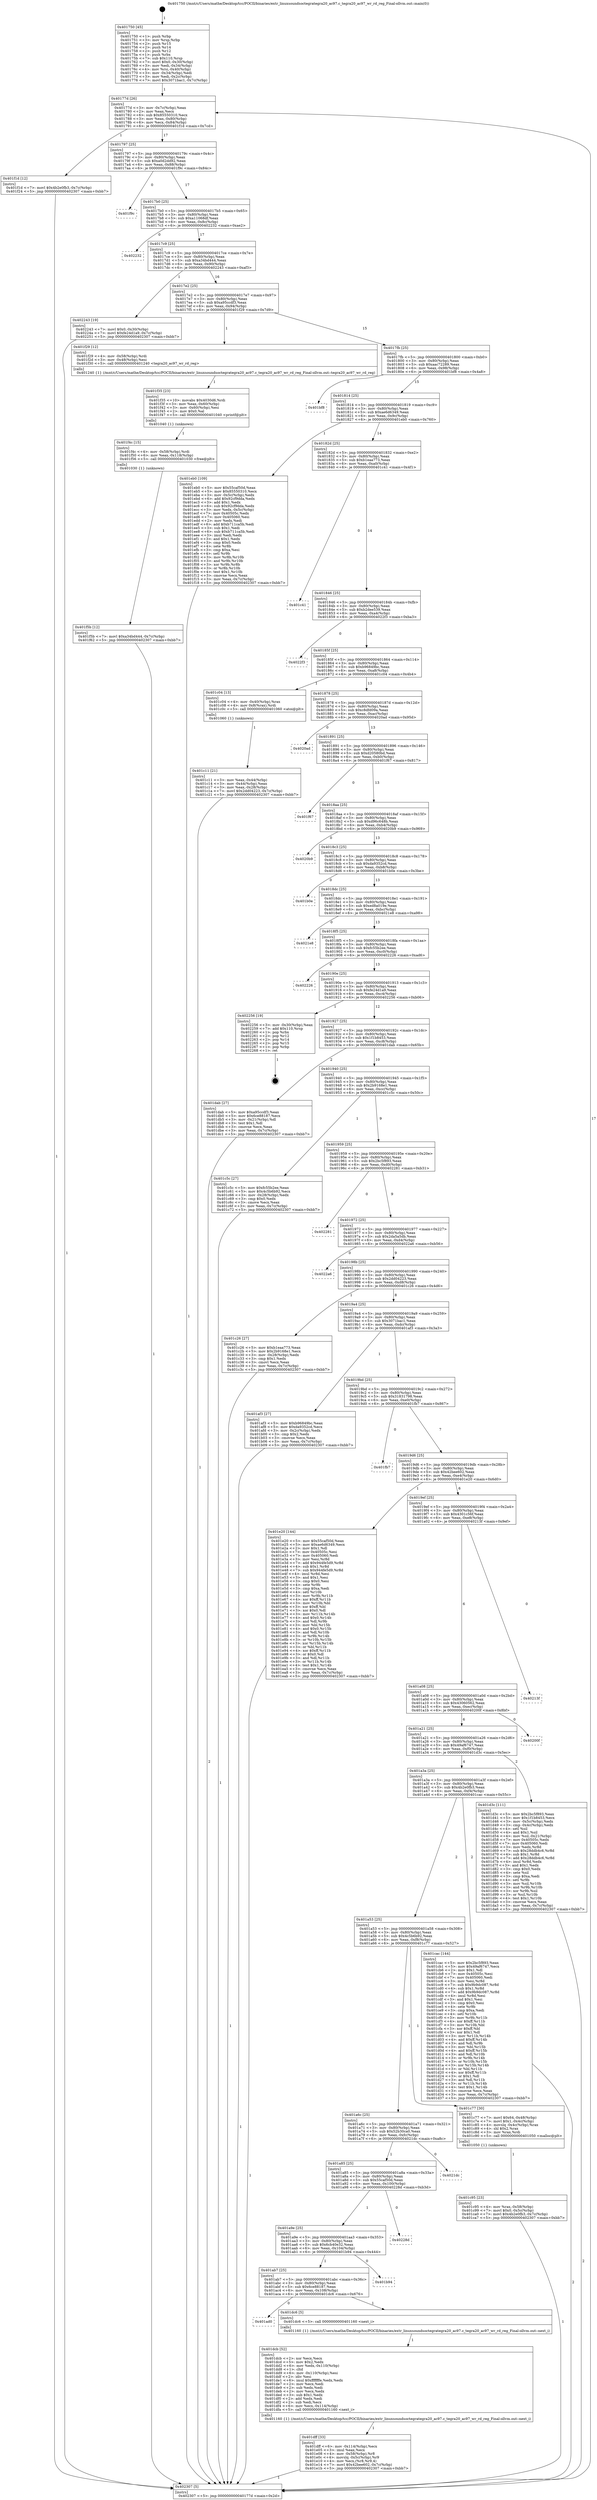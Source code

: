 digraph "0x401750" {
  label = "0x401750 (/mnt/c/Users/mathe/Desktop/tcc/POCII/binaries/extr_linuxsoundsoctegrategra20_ac97.c_tegra20_ac97_wr_rd_reg_Final-ollvm.out::main(0))"
  labelloc = "t"
  node[shape=record]

  Entry [label="",width=0.3,height=0.3,shape=circle,fillcolor=black,style=filled]
  "0x40177d" [label="{
     0x40177d [26]\l
     | [instrs]\l
     &nbsp;&nbsp;0x40177d \<+3\>: mov -0x7c(%rbp),%eax\l
     &nbsp;&nbsp;0x401780 \<+2\>: mov %eax,%ecx\l
     &nbsp;&nbsp;0x401782 \<+6\>: sub $0x85550310,%ecx\l
     &nbsp;&nbsp;0x401788 \<+3\>: mov %eax,-0x80(%rbp)\l
     &nbsp;&nbsp;0x40178b \<+6\>: mov %ecx,-0x84(%rbp)\l
     &nbsp;&nbsp;0x401791 \<+6\>: je 0000000000401f1d \<main+0x7cd\>\l
  }"]
  "0x401f1d" [label="{
     0x401f1d [12]\l
     | [instrs]\l
     &nbsp;&nbsp;0x401f1d \<+7\>: movl $0x4b2e0fb3,-0x7c(%rbp)\l
     &nbsp;&nbsp;0x401f24 \<+5\>: jmp 0000000000402307 \<main+0xbb7\>\l
  }"]
  "0x401797" [label="{
     0x401797 [25]\l
     | [instrs]\l
     &nbsp;&nbsp;0x401797 \<+5\>: jmp 000000000040179c \<main+0x4c\>\l
     &nbsp;&nbsp;0x40179c \<+3\>: mov -0x80(%rbp),%eax\l
     &nbsp;&nbsp;0x40179f \<+5\>: sub $0xa0d2dd92,%eax\l
     &nbsp;&nbsp;0x4017a4 \<+6\>: mov %eax,-0x88(%rbp)\l
     &nbsp;&nbsp;0x4017aa \<+6\>: je 0000000000401f9c \<main+0x84c\>\l
  }"]
  Exit [label="",width=0.3,height=0.3,shape=circle,fillcolor=black,style=filled,peripheries=2]
  "0x401f9c" [label="{
     0x401f9c\l
  }", style=dashed]
  "0x4017b0" [label="{
     0x4017b0 [25]\l
     | [instrs]\l
     &nbsp;&nbsp;0x4017b0 \<+5\>: jmp 00000000004017b5 \<main+0x65\>\l
     &nbsp;&nbsp;0x4017b5 \<+3\>: mov -0x80(%rbp),%eax\l
     &nbsp;&nbsp;0x4017b8 \<+5\>: sub $0xa11068df,%eax\l
     &nbsp;&nbsp;0x4017bd \<+6\>: mov %eax,-0x8c(%rbp)\l
     &nbsp;&nbsp;0x4017c3 \<+6\>: je 0000000000402232 \<main+0xae2\>\l
  }"]
  "0x401f5b" [label="{
     0x401f5b [12]\l
     | [instrs]\l
     &nbsp;&nbsp;0x401f5b \<+7\>: movl $0xa34bd444,-0x7c(%rbp)\l
     &nbsp;&nbsp;0x401f62 \<+5\>: jmp 0000000000402307 \<main+0xbb7\>\l
  }"]
  "0x402232" [label="{
     0x402232\l
  }", style=dashed]
  "0x4017c9" [label="{
     0x4017c9 [25]\l
     | [instrs]\l
     &nbsp;&nbsp;0x4017c9 \<+5\>: jmp 00000000004017ce \<main+0x7e\>\l
     &nbsp;&nbsp;0x4017ce \<+3\>: mov -0x80(%rbp),%eax\l
     &nbsp;&nbsp;0x4017d1 \<+5\>: sub $0xa34bd444,%eax\l
     &nbsp;&nbsp;0x4017d6 \<+6\>: mov %eax,-0x90(%rbp)\l
     &nbsp;&nbsp;0x4017dc \<+6\>: je 0000000000402243 \<main+0xaf3\>\l
  }"]
  "0x401f4c" [label="{
     0x401f4c [15]\l
     | [instrs]\l
     &nbsp;&nbsp;0x401f4c \<+4\>: mov -0x58(%rbp),%rdi\l
     &nbsp;&nbsp;0x401f50 \<+6\>: mov %eax,-0x118(%rbp)\l
     &nbsp;&nbsp;0x401f56 \<+5\>: call 0000000000401030 \<free@plt\>\l
     | [calls]\l
     &nbsp;&nbsp;0x401030 \{1\} (unknown)\l
  }"]
  "0x402243" [label="{
     0x402243 [19]\l
     | [instrs]\l
     &nbsp;&nbsp;0x402243 \<+7\>: movl $0x0,-0x30(%rbp)\l
     &nbsp;&nbsp;0x40224a \<+7\>: movl $0xfe24d1a9,-0x7c(%rbp)\l
     &nbsp;&nbsp;0x402251 \<+5\>: jmp 0000000000402307 \<main+0xbb7\>\l
  }"]
  "0x4017e2" [label="{
     0x4017e2 [25]\l
     | [instrs]\l
     &nbsp;&nbsp;0x4017e2 \<+5\>: jmp 00000000004017e7 \<main+0x97\>\l
     &nbsp;&nbsp;0x4017e7 \<+3\>: mov -0x80(%rbp),%eax\l
     &nbsp;&nbsp;0x4017ea \<+5\>: sub $0xa95ccdf3,%eax\l
     &nbsp;&nbsp;0x4017ef \<+6\>: mov %eax,-0x94(%rbp)\l
     &nbsp;&nbsp;0x4017f5 \<+6\>: je 0000000000401f29 \<main+0x7d9\>\l
  }"]
  "0x401f35" [label="{
     0x401f35 [23]\l
     | [instrs]\l
     &nbsp;&nbsp;0x401f35 \<+10\>: movabs $0x4030d6,%rdi\l
     &nbsp;&nbsp;0x401f3f \<+3\>: mov %eax,-0x60(%rbp)\l
     &nbsp;&nbsp;0x401f42 \<+3\>: mov -0x60(%rbp),%esi\l
     &nbsp;&nbsp;0x401f45 \<+2\>: mov $0x0,%al\l
     &nbsp;&nbsp;0x401f47 \<+5\>: call 0000000000401040 \<printf@plt\>\l
     | [calls]\l
     &nbsp;&nbsp;0x401040 \{1\} (unknown)\l
  }"]
  "0x401f29" [label="{
     0x401f29 [12]\l
     | [instrs]\l
     &nbsp;&nbsp;0x401f29 \<+4\>: mov -0x58(%rbp),%rdi\l
     &nbsp;&nbsp;0x401f2d \<+3\>: mov -0x48(%rbp),%esi\l
     &nbsp;&nbsp;0x401f30 \<+5\>: call 0000000000401240 \<tegra20_ac97_wr_rd_reg\>\l
     | [calls]\l
     &nbsp;&nbsp;0x401240 \{1\} (/mnt/c/Users/mathe/Desktop/tcc/POCII/binaries/extr_linuxsoundsoctegrategra20_ac97.c_tegra20_ac97_wr_rd_reg_Final-ollvm.out::tegra20_ac97_wr_rd_reg)\l
  }"]
  "0x4017fb" [label="{
     0x4017fb [25]\l
     | [instrs]\l
     &nbsp;&nbsp;0x4017fb \<+5\>: jmp 0000000000401800 \<main+0xb0\>\l
     &nbsp;&nbsp;0x401800 \<+3\>: mov -0x80(%rbp),%eax\l
     &nbsp;&nbsp;0x401803 \<+5\>: sub $0xaac72289,%eax\l
     &nbsp;&nbsp;0x401808 \<+6\>: mov %eax,-0x98(%rbp)\l
     &nbsp;&nbsp;0x40180e \<+6\>: je 0000000000401bf8 \<main+0x4a8\>\l
  }"]
  "0x401dff" [label="{
     0x401dff [33]\l
     | [instrs]\l
     &nbsp;&nbsp;0x401dff \<+6\>: mov -0x114(%rbp),%ecx\l
     &nbsp;&nbsp;0x401e05 \<+3\>: imul %eax,%ecx\l
     &nbsp;&nbsp;0x401e08 \<+4\>: mov -0x58(%rbp),%r8\l
     &nbsp;&nbsp;0x401e0c \<+4\>: movslq -0x5c(%rbp),%r9\l
     &nbsp;&nbsp;0x401e10 \<+4\>: mov %ecx,(%r8,%r9,4)\l
     &nbsp;&nbsp;0x401e14 \<+7\>: movl $0x42bee602,-0x7c(%rbp)\l
     &nbsp;&nbsp;0x401e1b \<+5\>: jmp 0000000000402307 \<main+0xbb7\>\l
  }"]
  "0x401bf8" [label="{
     0x401bf8\l
  }", style=dashed]
  "0x401814" [label="{
     0x401814 [25]\l
     | [instrs]\l
     &nbsp;&nbsp;0x401814 \<+5\>: jmp 0000000000401819 \<main+0xc9\>\l
     &nbsp;&nbsp;0x401819 \<+3\>: mov -0x80(%rbp),%eax\l
     &nbsp;&nbsp;0x40181c \<+5\>: sub $0xae6d6349,%eax\l
     &nbsp;&nbsp;0x401821 \<+6\>: mov %eax,-0x9c(%rbp)\l
     &nbsp;&nbsp;0x401827 \<+6\>: je 0000000000401eb0 \<main+0x760\>\l
  }"]
  "0x401dcb" [label="{
     0x401dcb [52]\l
     | [instrs]\l
     &nbsp;&nbsp;0x401dcb \<+2\>: xor %ecx,%ecx\l
     &nbsp;&nbsp;0x401dcd \<+5\>: mov $0x2,%edx\l
     &nbsp;&nbsp;0x401dd2 \<+6\>: mov %edx,-0x110(%rbp)\l
     &nbsp;&nbsp;0x401dd8 \<+1\>: cltd\l
     &nbsp;&nbsp;0x401dd9 \<+6\>: mov -0x110(%rbp),%esi\l
     &nbsp;&nbsp;0x401ddf \<+2\>: idiv %esi\l
     &nbsp;&nbsp;0x401de1 \<+6\>: imul $0xfffffffe,%edx,%edx\l
     &nbsp;&nbsp;0x401de7 \<+2\>: mov %ecx,%edi\l
     &nbsp;&nbsp;0x401de9 \<+2\>: sub %edx,%edi\l
     &nbsp;&nbsp;0x401deb \<+2\>: mov %ecx,%edx\l
     &nbsp;&nbsp;0x401ded \<+3\>: sub $0x1,%edx\l
     &nbsp;&nbsp;0x401df0 \<+2\>: add %edx,%edi\l
     &nbsp;&nbsp;0x401df2 \<+2\>: sub %edi,%ecx\l
     &nbsp;&nbsp;0x401df4 \<+6\>: mov %ecx,-0x114(%rbp)\l
     &nbsp;&nbsp;0x401dfa \<+5\>: call 0000000000401160 \<next_i\>\l
     | [calls]\l
     &nbsp;&nbsp;0x401160 \{1\} (/mnt/c/Users/mathe/Desktop/tcc/POCII/binaries/extr_linuxsoundsoctegrategra20_ac97.c_tegra20_ac97_wr_rd_reg_Final-ollvm.out::next_i)\l
  }"]
  "0x401eb0" [label="{
     0x401eb0 [109]\l
     | [instrs]\l
     &nbsp;&nbsp;0x401eb0 \<+5\>: mov $0x55caf50d,%eax\l
     &nbsp;&nbsp;0x401eb5 \<+5\>: mov $0x85550310,%ecx\l
     &nbsp;&nbsp;0x401eba \<+3\>: mov -0x5c(%rbp),%edx\l
     &nbsp;&nbsp;0x401ebd \<+6\>: add $0x92cf9dda,%edx\l
     &nbsp;&nbsp;0x401ec3 \<+3\>: add $0x1,%edx\l
     &nbsp;&nbsp;0x401ec6 \<+6\>: sub $0x92cf9dda,%edx\l
     &nbsp;&nbsp;0x401ecc \<+3\>: mov %edx,-0x5c(%rbp)\l
     &nbsp;&nbsp;0x401ecf \<+7\>: mov 0x40505c,%edx\l
     &nbsp;&nbsp;0x401ed6 \<+7\>: mov 0x405060,%esi\l
     &nbsp;&nbsp;0x401edd \<+2\>: mov %edx,%edi\l
     &nbsp;&nbsp;0x401edf \<+6\>: add $0xb711ca5b,%edi\l
     &nbsp;&nbsp;0x401ee5 \<+3\>: sub $0x1,%edi\l
     &nbsp;&nbsp;0x401ee8 \<+6\>: sub $0xb711ca5b,%edi\l
     &nbsp;&nbsp;0x401eee \<+3\>: imul %edi,%edx\l
     &nbsp;&nbsp;0x401ef1 \<+3\>: and $0x1,%edx\l
     &nbsp;&nbsp;0x401ef4 \<+3\>: cmp $0x0,%edx\l
     &nbsp;&nbsp;0x401ef7 \<+4\>: sete %r8b\l
     &nbsp;&nbsp;0x401efb \<+3\>: cmp $0xa,%esi\l
     &nbsp;&nbsp;0x401efe \<+4\>: setl %r9b\l
     &nbsp;&nbsp;0x401f02 \<+3\>: mov %r8b,%r10b\l
     &nbsp;&nbsp;0x401f05 \<+3\>: and %r9b,%r10b\l
     &nbsp;&nbsp;0x401f08 \<+3\>: xor %r9b,%r8b\l
     &nbsp;&nbsp;0x401f0b \<+3\>: or %r8b,%r10b\l
     &nbsp;&nbsp;0x401f0e \<+4\>: test $0x1,%r10b\l
     &nbsp;&nbsp;0x401f12 \<+3\>: cmovne %ecx,%eax\l
     &nbsp;&nbsp;0x401f15 \<+3\>: mov %eax,-0x7c(%rbp)\l
     &nbsp;&nbsp;0x401f18 \<+5\>: jmp 0000000000402307 \<main+0xbb7\>\l
  }"]
  "0x40182d" [label="{
     0x40182d [25]\l
     | [instrs]\l
     &nbsp;&nbsp;0x40182d \<+5\>: jmp 0000000000401832 \<main+0xe2\>\l
     &nbsp;&nbsp;0x401832 \<+3\>: mov -0x80(%rbp),%eax\l
     &nbsp;&nbsp;0x401835 \<+5\>: sub $0xb1eaa773,%eax\l
     &nbsp;&nbsp;0x40183a \<+6\>: mov %eax,-0xa0(%rbp)\l
     &nbsp;&nbsp;0x401840 \<+6\>: je 0000000000401c41 \<main+0x4f1\>\l
  }"]
  "0x401ad0" [label="{
     0x401ad0\l
  }", style=dashed]
  "0x401c41" [label="{
     0x401c41\l
  }", style=dashed]
  "0x401846" [label="{
     0x401846 [25]\l
     | [instrs]\l
     &nbsp;&nbsp;0x401846 \<+5\>: jmp 000000000040184b \<main+0xfb\>\l
     &nbsp;&nbsp;0x40184b \<+3\>: mov -0x80(%rbp),%eax\l
     &nbsp;&nbsp;0x40184e \<+5\>: sub $0xb2dee539,%eax\l
     &nbsp;&nbsp;0x401853 \<+6\>: mov %eax,-0xa4(%rbp)\l
     &nbsp;&nbsp;0x401859 \<+6\>: je 00000000004022f3 \<main+0xba3\>\l
  }"]
  "0x401dc6" [label="{
     0x401dc6 [5]\l
     | [instrs]\l
     &nbsp;&nbsp;0x401dc6 \<+5\>: call 0000000000401160 \<next_i\>\l
     | [calls]\l
     &nbsp;&nbsp;0x401160 \{1\} (/mnt/c/Users/mathe/Desktop/tcc/POCII/binaries/extr_linuxsoundsoctegrategra20_ac97.c_tegra20_ac97_wr_rd_reg_Final-ollvm.out::next_i)\l
  }"]
  "0x4022f3" [label="{
     0x4022f3\l
  }", style=dashed]
  "0x40185f" [label="{
     0x40185f [25]\l
     | [instrs]\l
     &nbsp;&nbsp;0x40185f \<+5\>: jmp 0000000000401864 \<main+0x114\>\l
     &nbsp;&nbsp;0x401864 \<+3\>: mov -0x80(%rbp),%eax\l
     &nbsp;&nbsp;0x401867 \<+5\>: sub $0xb96849bc,%eax\l
     &nbsp;&nbsp;0x40186c \<+6\>: mov %eax,-0xa8(%rbp)\l
     &nbsp;&nbsp;0x401872 \<+6\>: je 0000000000401c04 \<main+0x4b4\>\l
  }"]
  "0x401ab7" [label="{
     0x401ab7 [25]\l
     | [instrs]\l
     &nbsp;&nbsp;0x401ab7 \<+5\>: jmp 0000000000401abc \<main+0x36c\>\l
     &nbsp;&nbsp;0x401abc \<+3\>: mov -0x80(%rbp),%eax\l
     &nbsp;&nbsp;0x401abf \<+5\>: sub $0x6ce88187,%eax\l
     &nbsp;&nbsp;0x401ac4 \<+6\>: mov %eax,-0x108(%rbp)\l
     &nbsp;&nbsp;0x401aca \<+6\>: je 0000000000401dc6 \<main+0x676\>\l
  }"]
  "0x401c04" [label="{
     0x401c04 [13]\l
     | [instrs]\l
     &nbsp;&nbsp;0x401c04 \<+4\>: mov -0x40(%rbp),%rax\l
     &nbsp;&nbsp;0x401c08 \<+4\>: mov 0x8(%rax),%rdi\l
     &nbsp;&nbsp;0x401c0c \<+5\>: call 0000000000401060 \<atoi@plt\>\l
     | [calls]\l
     &nbsp;&nbsp;0x401060 \{1\} (unknown)\l
  }"]
  "0x401878" [label="{
     0x401878 [25]\l
     | [instrs]\l
     &nbsp;&nbsp;0x401878 \<+5\>: jmp 000000000040187d \<main+0x12d\>\l
     &nbsp;&nbsp;0x40187d \<+3\>: mov -0x80(%rbp),%eax\l
     &nbsp;&nbsp;0x401880 \<+5\>: sub $0xc8dfd09a,%eax\l
     &nbsp;&nbsp;0x401885 \<+6\>: mov %eax,-0xac(%rbp)\l
     &nbsp;&nbsp;0x40188b \<+6\>: je 00000000004020ad \<main+0x95d\>\l
  }"]
  "0x401b94" [label="{
     0x401b94\l
  }", style=dashed]
  "0x4020ad" [label="{
     0x4020ad\l
  }", style=dashed]
  "0x401891" [label="{
     0x401891 [25]\l
     | [instrs]\l
     &nbsp;&nbsp;0x401891 \<+5\>: jmp 0000000000401896 \<main+0x146\>\l
     &nbsp;&nbsp;0x401896 \<+3\>: mov -0x80(%rbp),%eax\l
     &nbsp;&nbsp;0x401899 \<+5\>: sub $0xd20580bd,%eax\l
     &nbsp;&nbsp;0x40189e \<+6\>: mov %eax,-0xb0(%rbp)\l
     &nbsp;&nbsp;0x4018a4 \<+6\>: je 0000000000401f67 \<main+0x817\>\l
  }"]
  "0x401a9e" [label="{
     0x401a9e [25]\l
     | [instrs]\l
     &nbsp;&nbsp;0x401a9e \<+5\>: jmp 0000000000401aa3 \<main+0x353\>\l
     &nbsp;&nbsp;0x401aa3 \<+3\>: mov -0x80(%rbp),%eax\l
     &nbsp;&nbsp;0x401aa6 \<+5\>: sub $0x6cb40e32,%eax\l
     &nbsp;&nbsp;0x401aab \<+6\>: mov %eax,-0x104(%rbp)\l
     &nbsp;&nbsp;0x401ab1 \<+6\>: je 0000000000401b94 \<main+0x444\>\l
  }"]
  "0x401f67" [label="{
     0x401f67\l
  }", style=dashed]
  "0x4018aa" [label="{
     0x4018aa [25]\l
     | [instrs]\l
     &nbsp;&nbsp;0x4018aa \<+5\>: jmp 00000000004018af \<main+0x15f\>\l
     &nbsp;&nbsp;0x4018af \<+3\>: mov -0x80(%rbp),%eax\l
     &nbsp;&nbsp;0x4018b2 \<+5\>: sub $0xd96c648b,%eax\l
     &nbsp;&nbsp;0x4018b7 \<+6\>: mov %eax,-0xb4(%rbp)\l
     &nbsp;&nbsp;0x4018bd \<+6\>: je 00000000004020b9 \<main+0x969\>\l
  }"]
  "0x40228d" [label="{
     0x40228d\l
  }", style=dashed]
  "0x4020b9" [label="{
     0x4020b9\l
  }", style=dashed]
  "0x4018c3" [label="{
     0x4018c3 [25]\l
     | [instrs]\l
     &nbsp;&nbsp;0x4018c3 \<+5\>: jmp 00000000004018c8 \<main+0x178\>\l
     &nbsp;&nbsp;0x4018c8 \<+3\>: mov -0x80(%rbp),%eax\l
     &nbsp;&nbsp;0x4018cb \<+5\>: sub $0xda9352cd,%eax\l
     &nbsp;&nbsp;0x4018d0 \<+6\>: mov %eax,-0xb8(%rbp)\l
     &nbsp;&nbsp;0x4018d6 \<+6\>: je 0000000000401b0e \<main+0x3be\>\l
  }"]
  "0x401a85" [label="{
     0x401a85 [25]\l
     | [instrs]\l
     &nbsp;&nbsp;0x401a85 \<+5\>: jmp 0000000000401a8a \<main+0x33a\>\l
     &nbsp;&nbsp;0x401a8a \<+3\>: mov -0x80(%rbp),%eax\l
     &nbsp;&nbsp;0x401a8d \<+5\>: sub $0x55caf50d,%eax\l
     &nbsp;&nbsp;0x401a92 \<+6\>: mov %eax,-0x100(%rbp)\l
     &nbsp;&nbsp;0x401a98 \<+6\>: je 000000000040228d \<main+0xb3d\>\l
  }"]
  "0x401b0e" [label="{
     0x401b0e\l
  }", style=dashed]
  "0x4018dc" [label="{
     0x4018dc [25]\l
     | [instrs]\l
     &nbsp;&nbsp;0x4018dc \<+5\>: jmp 00000000004018e1 \<main+0x191\>\l
     &nbsp;&nbsp;0x4018e1 \<+3\>: mov -0x80(%rbp),%eax\l
     &nbsp;&nbsp;0x4018e4 \<+5\>: sub $0xed8a019e,%eax\l
     &nbsp;&nbsp;0x4018e9 \<+6\>: mov %eax,-0xbc(%rbp)\l
     &nbsp;&nbsp;0x4018ef \<+6\>: je 00000000004021e8 \<main+0xa98\>\l
  }"]
  "0x4021dc" [label="{
     0x4021dc\l
  }", style=dashed]
  "0x4021e8" [label="{
     0x4021e8\l
  }", style=dashed]
  "0x4018f5" [label="{
     0x4018f5 [25]\l
     | [instrs]\l
     &nbsp;&nbsp;0x4018f5 \<+5\>: jmp 00000000004018fa \<main+0x1aa\>\l
     &nbsp;&nbsp;0x4018fa \<+3\>: mov -0x80(%rbp),%eax\l
     &nbsp;&nbsp;0x4018fd \<+5\>: sub $0xfc55b2ee,%eax\l
     &nbsp;&nbsp;0x401902 \<+6\>: mov %eax,-0xc0(%rbp)\l
     &nbsp;&nbsp;0x401908 \<+6\>: je 0000000000402226 \<main+0xad6\>\l
  }"]
  "0x401c95" [label="{
     0x401c95 [23]\l
     | [instrs]\l
     &nbsp;&nbsp;0x401c95 \<+4\>: mov %rax,-0x58(%rbp)\l
     &nbsp;&nbsp;0x401c99 \<+7\>: movl $0x0,-0x5c(%rbp)\l
     &nbsp;&nbsp;0x401ca0 \<+7\>: movl $0x4b2e0fb3,-0x7c(%rbp)\l
     &nbsp;&nbsp;0x401ca7 \<+5\>: jmp 0000000000402307 \<main+0xbb7\>\l
  }"]
  "0x402226" [label="{
     0x402226\l
  }", style=dashed]
  "0x40190e" [label="{
     0x40190e [25]\l
     | [instrs]\l
     &nbsp;&nbsp;0x40190e \<+5\>: jmp 0000000000401913 \<main+0x1c3\>\l
     &nbsp;&nbsp;0x401913 \<+3\>: mov -0x80(%rbp),%eax\l
     &nbsp;&nbsp;0x401916 \<+5\>: sub $0xfe24d1a9,%eax\l
     &nbsp;&nbsp;0x40191b \<+6\>: mov %eax,-0xc4(%rbp)\l
     &nbsp;&nbsp;0x401921 \<+6\>: je 0000000000402256 \<main+0xb06\>\l
  }"]
  "0x401a6c" [label="{
     0x401a6c [25]\l
     | [instrs]\l
     &nbsp;&nbsp;0x401a6c \<+5\>: jmp 0000000000401a71 \<main+0x321\>\l
     &nbsp;&nbsp;0x401a71 \<+3\>: mov -0x80(%rbp),%eax\l
     &nbsp;&nbsp;0x401a74 \<+5\>: sub $0x52b30ca0,%eax\l
     &nbsp;&nbsp;0x401a79 \<+6\>: mov %eax,-0xfc(%rbp)\l
     &nbsp;&nbsp;0x401a7f \<+6\>: je 00000000004021dc \<main+0xa8c\>\l
  }"]
  "0x402256" [label="{
     0x402256 [19]\l
     | [instrs]\l
     &nbsp;&nbsp;0x402256 \<+3\>: mov -0x30(%rbp),%eax\l
     &nbsp;&nbsp;0x402259 \<+7\>: add $0x110,%rsp\l
     &nbsp;&nbsp;0x402260 \<+1\>: pop %rbx\l
     &nbsp;&nbsp;0x402261 \<+2\>: pop %r12\l
     &nbsp;&nbsp;0x402263 \<+2\>: pop %r14\l
     &nbsp;&nbsp;0x402265 \<+2\>: pop %r15\l
     &nbsp;&nbsp;0x402267 \<+1\>: pop %rbp\l
     &nbsp;&nbsp;0x402268 \<+1\>: ret\l
  }"]
  "0x401927" [label="{
     0x401927 [25]\l
     | [instrs]\l
     &nbsp;&nbsp;0x401927 \<+5\>: jmp 000000000040192c \<main+0x1dc\>\l
     &nbsp;&nbsp;0x40192c \<+3\>: mov -0x80(%rbp),%eax\l
     &nbsp;&nbsp;0x40192f \<+5\>: sub $0x1f1b8453,%eax\l
     &nbsp;&nbsp;0x401934 \<+6\>: mov %eax,-0xc8(%rbp)\l
     &nbsp;&nbsp;0x40193a \<+6\>: je 0000000000401dab \<main+0x65b\>\l
  }"]
  "0x401c77" [label="{
     0x401c77 [30]\l
     | [instrs]\l
     &nbsp;&nbsp;0x401c77 \<+7\>: movl $0x64,-0x48(%rbp)\l
     &nbsp;&nbsp;0x401c7e \<+7\>: movl $0x1,-0x4c(%rbp)\l
     &nbsp;&nbsp;0x401c85 \<+4\>: movslq -0x4c(%rbp),%rax\l
     &nbsp;&nbsp;0x401c89 \<+4\>: shl $0x2,%rax\l
     &nbsp;&nbsp;0x401c8d \<+3\>: mov %rax,%rdi\l
     &nbsp;&nbsp;0x401c90 \<+5\>: call 0000000000401050 \<malloc@plt\>\l
     | [calls]\l
     &nbsp;&nbsp;0x401050 \{1\} (unknown)\l
  }"]
  "0x401dab" [label="{
     0x401dab [27]\l
     | [instrs]\l
     &nbsp;&nbsp;0x401dab \<+5\>: mov $0xa95ccdf3,%eax\l
     &nbsp;&nbsp;0x401db0 \<+5\>: mov $0x6ce88187,%ecx\l
     &nbsp;&nbsp;0x401db5 \<+3\>: mov -0x21(%rbp),%dl\l
     &nbsp;&nbsp;0x401db8 \<+3\>: test $0x1,%dl\l
     &nbsp;&nbsp;0x401dbb \<+3\>: cmovne %ecx,%eax\l
     &nbsp;&nbsp;0x401dbe \<+3\>: mov %eax,-0x7c(%rbp)\l
     &nbsp;&nbsp;0x401dc1 \<+5\>: jmp 0000000000402307 \<main+0xbb7\>\l
  }"]
  "0x401940" [label="{
     0x401940 [25]\l
     | [instrs]\l
     &nbsp;&nbsp;0x401940 \<+5\>: jmp 0000000000401945 \<main+0x1f5\>\l
     &nbsp;&nbsp;0x401945 \<+3\>: mov -0x80(%rbp),%eax\l
     &nbsp;&nbsp;0x401948 \<+5\>: sub $0x2b9168e1,%eax\l
     &nbsp;&nbsp;0x40194d \<+6\>: mov %eax,-0xcc(%rbp)\l
     &nbsp;&nbsp;0x401953 \<+6\>: je 0000000000401c5c \<main+0x50c\>\l
  }"]
  "0x401a53" [label="{
     0x401a53 [25]\l
     | [instrs]\l
     &nbsp;&nbsp;0x401a53 \<+5\>: jmp 0000000000401a58 \<main+0x308\>\l
     &nbsp;&nbsp;0x401a58 \<+3\>: mov -0x80(%rbp),%eax\l
     &nbsp;&nbsp;0x401a5b \<+5\>: sub $0x4c5b6b92,%eax\l
     &nbsp;&nbsp;0x401a60 \<+6\>: mov %eax,-0xf8(%rbp)\l
     &nbsp;&nbsp;0x401a66 \<+6\>: je 0000000000401c77 \<main+0x527\>\l
  }"]
  "0x401c5c" [label="{
     0x401c5c [27]\l
     | [instrs]\l
     &nbsp;&nbsp;0x401c5c \<+5\>: mov $0xfc55b2ee,%eax\l
     &nbsp;&nbsp;0x401c61 \<+5\>: mov $0x4c5b6b92,%ecx\l
     &nbsp;&nbsp;0x401c66 \<+3\>: mov -0x28(%rbp),%edx\l
     &nbsp;&nbsp;0x401c69 \<+3\>: cmp $0x0,%edx\l
     &nbsp;&nbsp;0x401c6c \<+3\>: cmove %ecx,%eax\l
     &nbsp;&nbsp;0x401c6f \<+3\>: mov %eax,-0x7c(%rbp)\l
     &nbsp;&nbsp;0x401c72 \<+5\>: jmp 0000000000402307 \<main+0xbb7\>\l
  }"]
  "0x401959" [label="{
     0x401959 [25]\l
     | [instrs]\l
     &nbsp;&nbsp;0x401959 \<+5\>: jmp 000000000040195e \<main+0x20e\>\l
     &nbsp;&nbsp;0x40195e \<+3\>: mov -0x80(%rbp),%eax\l
     &nbsp;&nbsp;0x401961 \<+5\>: sub $0x2bc5f893,%eax\l
     &nbsp;&nbsp;0x401966 \<+6\>: mov %eax,-0xd0(%rbp)\l
     &nbsp;&nbsp;0x40196c \<+6\>: je 0000000000402281 \<main+0xb31\>\l
  }"]
  "0x401cac" [label="{
     0x401cac [144]\l
     | [instrs]\l
     &nbsp;&nbsp;0x401cac \<+5\>: mov $0x2bc5f893,%eax\l
     &nbsp;&nbsp;0x401cb1 \<+5\>: mov $0x49af6747,%ecx\l
     &nbsp;&nbsp;0x401cb6 \<+2\>: mov $0x1,%dl\l
     &nbsp;&nbsp;0x401cb8 \<+7\>: mov 0x40505c,%esi\l
     &nbsp;&nbsp;0x401cbf \<+7\>: mov 0x405060,%edi\l
     &nbsp;&nbsp;0x401cc6 \<+3\>: mov %esi,%r8d\l
     &nbsp;&nbsp;0x401cc9 \<+7\>: sub $0x9b9dc087,%r8d\l
     &nbsp;&nbsp;0x401cd0 \<+4\>: sub $0x1,%r8d\l
     &nbsp;&nbsp;0x401cd4 \<+7\>: add $0x9b9dc087,%r8d\l
     &nbsp;&nbsp;0x401cdb \<+4\>: imul %r8d,%esi\l
     &nbsp;&nbsp;0x401cdf \<+3\>: and $0x1,%esi\l
     &nbsp;&nbsp;0x401ce2 \<+3\>: cmp $0x0,%esi\l
     &nbsp;&nbsp;0x401ce5 \<+4\>: sete %r9b\l
     &nbsp;&nbsp;0x401ce9 \<+3\>: cmp $0xa,%edi\l
     &nbsp;&nbsp;0x401cec \<+4\>: setl %r10b\l
     &nbsp;&nbsp;0x401cf0 \<+3\>: mov %r9b,%r11b\l
     &nbsp;&nbsp;0x401cf3 \<+4\>: xor $0xff,%r11b\l
     &nbsp;&nbsp;0x401cf7 \<+3\>: mov %r10b,%bl\l
     &nbsp;&nbsp;0x401cfa \<+3\>: xor $0xff,%bl\l
     &nbsp;&nbsp;0x401cfd \<+3\>: xor $0x1,%dl\l
     &nbsp;&nbsp;0x401d00 \<+3\>: mov %r11b,%r14b\l
     &nbsp;&nbsp;0x401d03 \<+4\>: and $0xff,%r14b\l
     &nbsp;&nbsp;0x401d07 \<+3\>: and %dl,%r9b\l
     &nbsp;&nbsp;0x401d0a \<+3\>: mov %bl,%r15b\l
     &nbsp;&nbsp;0x401d0d \<+4\>: and $0xff,%r15b\l
     &nbsp;&nbsp;0x401d11 \<+3\>: and %dl,%r10b\l
     &nbsp;&nbsp;0x401d14 \<+3\>: or %r9b,%r14b\l
     &nbsp;&nbsp;0x401d17 \<+3\>: or %r10b,%r15b\l
     &nbsp;&nbsp;0x401d1a \<+3\>: xor %r15b,%r14b\l
     &nbsp;&nbsp;0x401d1d \<+3\>: or %bl,%r11b\l
     &nbsp;&nbsp;0x401d20 \<+4\>: xor $0xff,%r11b\l
     &nbsp;&nbsp;0x401d24 \<+3\>: or $0x1,%dl\l
     &nbsp;&nbsp;0x401d27 \<+3\>: and %dl,%r11b\l
     &nbsp;&nbsp;0x401d2a \<+3\>: or %r11b,%r14b\l
     &nbsp;&nbsp;0x401d2d \<+4\>: test $0x1,%r14b\l
     &nbsp;&nbsp;0x401d31 \<+3\>: cmovne %ecx,%eax\l
     &nbsp;&nbsp;0x401d34 \<+3\>: mov %eax,-0x7c(%rbp)\l
     &nbsp;&nbsp;0x401d37 \<+5\>: jmp 0000000000402307 \<main+0xbb7\>\l
  }"]
  "0x402281" [label="{
     0x402281\l
  }", style=dashed]
  "0x401972" [label="{
     0x401972 [25]\l
     | [instrs]\l
     &nbsp;&nbsp;0x401972 \<+5\>: jmp 0000000000401977 \<main+0x227\>\l
     &nbsp;&nbsp;0x401977 \<+3\>: mov -0x80(%rbp),%eax\l
     &nbsp;&nbsp;0x40197a \<+5\>: sub $0x2da5a5db,%eax\l
     &nbsp;&nbsp;0x40197f \<+6\>: mov %eax,-0xd4(%rbp)\l
     &nbsp;&nbsp;0x401985 \<+6\>: je 00000000004022a6 \<main+0xb56\>\l
  }"]
  "0x401a3a" [label="{
     0x401a3a [25]\l
     | [instrs]\l
     &nbsp;&nbsp;0x401a3a \<+5\>: jmp 0000000000401a3f \<main+0x2ef\>\l
     &nbsp;&nbsp;0x401a3f \<+3\>: mov -0x80(%rbp),%eax\l
     &nbsp;&nbsp;0x401a42 \<+5\>: sub $0x4b2e0fb3,%eax\l
     &nbsp;&nbsp;0x401a47 \<+6\>: mov %eax,-0xf4(%rbp)\l
     &nbsp;&nbsp;0x401a4d \<+6\>: je 0000000000401cac \<main+0x55c\>\l
  }"]
  "0x4022a6" [label="{
     0x4022a6\l
  }", style=dashed]
  "0x40198b" [label="{
     0x40198b [25]\l
     | [instrs]\l
     &nbsp;&nbsp;0x40198b \<+5\>: jmp 0000000000401990 \<main+0x240\>\l
     &nbsp;&nbsp;0x401990 \<+3\>: mov -0x80(%rbp),%eax\l
     &nbsp;&nbsp;0x401993 \<+5\>: sub $0x2dd04223,%eax\l
     &nbsp;&nbsp;0x401998 \<+6\>: mov %eax,-0xd8(%rbp)\l
     &nbsp;&nbsp;0x40199e \<+6\>: je 0000000000401c26 \<main+0x4d6\>\l
  }"]
  "0x401d3c" [label="{
     0x401d3c [111]\l
     | [instrs]\l
     &nbsp;&nbsp;0x401d3c \<+5\>: mov $0x2bc5f893,%eax\l
     &nbsp;&nbsp;0x401d41 \<+5\>: mov $0x1f1b8453,%ecx\l
     &nbsp;&nbsp;0x401d46 \<+3\>: mov -0x5c(%rbp),%edx\l
     &nbsp;&nbsp;0x401d49 \<+3\>: cmp -0x4c(%rbp),%edx\l
     &nbsp;&nbsp;0x401d4c \<+4\>: setl %sil\l
     &nbsp;&nbsp;0x401d50 \<+4\>: and $0x1,%sil\l
     &nbsp;&nbsp;0x401d54 \<+4\>: mov %sil,-0x21(%rbp)\l
     &nbsp;&nbsp;0x401d58 \<+7\>: mov 0x40505c,%edx\l
     &nbsp;&nbsp;0x401d5f \<+7\>: mov 0x405060,%edi\l
     &nbsp;&nbsp;0x401d66 \<+3\>: mov %edx,%r8d\l
     &nbsp;&nbsp;0x401d69 \<+7\>: sub $0x28ddb4c6,%r8d\l
     &nbsp;&nbsp;0x401d70 \<+4\>: sub $0x1,%r8d\l
     &nbsp;&nbsp;0x401d74 \<+7\>: add $0x28ddb4c6,%r8d\l
     &nbsp;&nbsp;0x401d7b \<+4\>: imul %r8d,%edx\l
     &nbsp;&nbsp;0x401d7f \<+3\>: and $0x1,%edx\l
     &nbsp;&nbsp;0x401d82 \<+3\>: cmp $0x0,%edx\l
     &nbsp;&nbsp;0x401d85 \<+4\>: sete %sil\l
     &nbsp;&nbsp;0x401d89 \<+3\>: cmp $0xa,%edi\l
     &nbsp;&nbsp;0x401d8c \<+4\>: setl %r9b\l
     &nbsp;&nbsp;0x401d90 \<+3\>: mov %sil,%r10b\l
     &nbsp;&nbsp;0x401d93 \<+3\>: and %r9b,%r10b\l
     &nbsp;&nbsp;0x401d96 \<+3\>: xor %r9b,%sil\l
     &nbsp;&nbsp;0x401d99 \<+3\>: or %sil,%r10b\l
     &nbsp;&nbsp;0x401d9c \<+4\>: test $0x1,%r10b\l
     &nbsp;&nbsp;0x401da0 \<+3\>: cmovne %ecx,%eax\l
     &nbsp;&nbsp;0x401da3 \<+3\>: mov %eax,-0x7c(%rbp)\l
     &nbsp;&nbsp;0x401da6 \<+5\>: jmp 0000000000402307 \<main+0xbb7\>\l
  }"]
  "0x401c26" [label="{
     0x401c26 [27]\l
     | [instrs]\l
     &nbsp;&nbsp;0x401c26 \<+5\>: mov $0xb1eaa773,%eax\l
     &nbsp;&nbsp;0x401c2b \<+5\>: mov $0x2b9168e1,%ecx\l
     &nbsp;&nbsp;0x401c30 \<+3\>: mov -0x28(%rbp),%edx\l
     &nbsp;&nbsp;0x401c33 \<+3\>: cmp $0x1,%edx\l
     &nbsp;&nbsp;0x401c36 \<+3\>: cmovl %ecx,%eax\l
     &nbsp;&nbsp;0x401c39 \<+3\>: mov %eax,-0x7c(%rbp)\l
     &nbsp;&nbsp;0x401c3c \<+5\>: jmp 0000000000402307 \<main+0xbb7\>\l
  }"]
  "0x4019a4" [label="{
     0x4019a4 [25]\l
     | [instrs]\l
     &nbsp;&nbsp;0x4019a4 \<+5\>: jmp 00000000004019a9 \<main+0x259\>\l
     &nbsp;&nbsp;0x4019a9 \<+3\>: mov -0x80(%rbp),%eax\l
     &nbsp;&nbsp;0x4019ac \<+5\>: sub $0x3071bac1,%eax\l
     &nbsp;&nbsp;0x4019b1 \<+6\>: mov %eax,-0xdc(%rbp)\l
     &nbsp;&nbsp;0x4019b7 \<+6\>: je 0000000000401af3 \<main+0x3a3\>\l
  }"]
  "0x401a21" [label="{
     0x401a21 [25]\l
     | [instrs]\l
     &nbsp;&nbsp;0x401a21 \<+5\>: jmp 0000000000401a26 \<main+0x2d6\>\l
     &nbsp;&nbsp;0x401a26 \<+3\>: mov -0x80(%rbp),%eax\l
     &nbsp;&nbsp;0x401a29 \<+5\>: sub $0x49af6747,%eax\l
     &nbsp;&nbsp;0x401a2e \<+6\>: mov %eax,-0xf0(%rbp)\l
     &nbsp;&nbsp;0x401a34 \<+6\>: je 0000000000401d3c \<main+0x5ec\>\l
  }"]
  "0x401af3" [label="{
     0x401af3 [27]\l
     | [instrs]\l
     &nbsp;&nbsp;0x401af3 \<+5\>: mov $0xb96849bc,%eax\l
     &nbsp;&nbsp;0x401af8 \<+5\>: mov $0xda9352cd,%ecx\l
     &nbsp;&nbsp;0x401afd \<+3\>: mov -0x2c(%rbp),%edx\l
     &nbsp;&nbsp;0x401b00 \<+3\>: cmp $0x2,%edx\l
     &nbsp;&nbsp;0x401b03 \<+3\>: cmovne %ecx,%eax\l
     &nbsp;&nbsp;0x401b06 \<+3\>: mov %eax,-0x7c(%rbp)\l
     &nbsp;&nbsp;0x401b09 \<+5\>: jmp 0000000000402307 \<main+0xbb7\>\l
  }"]
  "0x4019bd" [label="{
     0x4019bd [25]\l
     | [instrs]\l
     &nbsp;&nbsp;0x4019bd \<+5\>: jmp 00000000004019c2 \<main+0x272\>\l
     &nbsp;&nbsp;0x4019c2 \<+3\>: mov -0x80(%rbp),%eax\l
     &nbsp;&nbsp;0x4019c5 \<+5\>: sub $0x31831798,%eax\l
     &nbsp;&nbsp;0x4019ca \<+6\>: mov %eax,-0xe0(%rbp)\l
     &nbsp;&nbsp;0x4019d0 \<+6\>: je 0000000000401fb7 \<main+0x867\>\l
  }"]
  "0x402307" [label="{
     0x402307 [5]\l
     | [instrs]\l
     &nbsp;&nbsp;0x402307 \<+5\>: jmp 000000000040177d \<main+0x2d\>\l
  }"]
  "0x401750" [label="{
     0x401750 [45]\l
     | [instrs]\l
     &nbsp;&nbsp;0x401750 \<+1\>: push %rbp\l
     &nbsp;&nbsp;0x401751 \<+3\>: mov %rsp,%rbp\l
     &nbsp;&nbsp;0x401754 \<+2\>: push %r15\l
     &nbsp;&nbsp;0x401756 \<+2\>: push %r14\l
     &nbsp;&nbsp;0x401758 \<+2\>: push %r12\l
     &nbsp;&nbsp;0x40175a \<+1\>: push %rbx\l
     &nbsp;&nbsp;0x40175b \<+7\>: sub $0x110,%rsp\l
     &nbsp;&nbsp;0x401762 \<+7\>: movl $0x0,-0x30(%rbp)\l
     &nbsp;&nbsp;0x401769 \<+3\>: mov %edi,-0x34(%rbp)\l
     &nbsp;&nbsp;0x40176c \<+4\>: mov %rsi,-0x40(%rbp)\l
     &nbsp;&nbsp;0x401770 \<+3\>: mov -0x34(%rbp),%edi\l
     &nbsp;&nbsp;0x401773 \<+3\>: mov %edi,-0x2c(%rbp)\l
     &nbsp;&nbsp;0x401776 \<+7\>: movl $0x3071bac1,-0x7c(%rbp)\l
  }"]
  "0x401c11" [label="{
     0x401c11 [21]\l
     | [instrs]\l
     &nbsp;&nbsp;0x401c11 \<+3\>: mov %eax,-0x44(%rbp)\l
     &nbsp;&nbsp;0x401c14 \<+3\>: mov -0x44(%rbp),%eax\l
     &nbsp;&nbsp;0x401c17 \<+3\>: mov %eax,-0x28(%rbp)\l
     &nbsp;&nbsp;0x401c1a \<+7\>: movl $0x2dd04223,-0x7c(%rbp)\l
     &nbsp;&nbsp;0x401c21 \<+5\>: jmp 0000000000402307 \<main+0xbb7\>\l
  }"]
  "0x40200f" [label="{
     0x40200f\l
  }", style=dashed]
  "0x401fb7" [label="{
     0x401fb7\l
  }", style=dashed]
  "0x4019d6" [label="{
     0x4019d6 [25]\l
     | [instrs]\l
     &nbsp;&nbsp;0x4019d6 \<+5\>: jmp 00000000004019db \<main+0x28b\>\l
     &nbsp;&nbsp;0x4019db \<+3\>: mov -0x80(%rbp),%eax\l
     &nbsp;&nbsp;0x4019de \<+5\>: sub $0x42bee602,%eax\l
     &nbsp;&nbsp;0x4019e3 \<+6\>: mov %eax,-0xe4(%rbp)\l
     &nbsp;&nbsp;0x4019e9 \<+6\>: je 0000000000401e20 \<main+0x6d0\>\l
  }"]
  "0x401a08" [label="{
     0x401a08 [25]\l
     | [instrs]\l
     &nbsp;&nbsp;0x401a08 \<+5\>: jmp 0000000000401a0d \<main+0x2bd\>\l
     &nbsp;&nbsp;0x401a0d \<+3\>: mov -0x80(%rbp),%eax\l
     &nbsp;&nbsp;0x401a10 \<+5\>: sub $0x43060562,%eax\l
     &nbsp;&nbsp;0x401a15 \<+6\>: mov %eax,-0xec(%rbp)\l
     &nbsp;&nbsp;0x401a1b \<+6\>: je 000000000040200f \<main+0x8bf\>\l
  }"]
  "0x401e20" [label="{
     0x401e20 [144]\l
     | [instrs]\l
     &nbsp;&nbsp;0x401e20 \<+5\>: mov $0x55caf50d,%eax\l
     &nbsp;&nbsp;0x401e25 \<+5\>: mov $0xae6d6349,%ecx\l
     &nbsp;&nbsp;0x401e2a \<+2\>: mov $0x1,%dl\l
     &nbsp;&nbsp;0x401e2c \<+7\>: mov 0x40505c,%esi\l
     &nbsp;&nbsp;0x401e33 \<+7\>: mov 0x405060,%edi\l
     &nbsp;&nbsp;0x401e3a \<+3\>: mov %esi,%r8d\l
     &nbsp;&nbsp;0x401e3d \<+7\>: add $0x944fe5d9,%r8d\l
     &nbsp;&nbsp;0x401e44 \<+4\>: sub $0x1,%r8d\l
     &nbsp;&nbsp;0x401e48 \<+7\>: sub $0x944fe5d9,%r8d\l
     &nbsp;&nbsp;0x401e4f \<+4\>: imul %r8d,%esi\l
     &nbsp;&nbsp;0x401e53 \<+3\>: and $0x1,%esi\l
     &nbsp;&nbsp;0x401e56 \<+3\>: cmp $0x0,%esi\l
     &nbsp;&nbsp;0x401e59 \<+4\>: sete %r9b\l
     &nbsp;&nbsp;0x401e5d \<+3\>: cmp $0xa,%edi\l
     &nbsp;&nbsp;0x401e60 \<+4\>: setl %r10b\l
     &nbsp;&nbsp;0x401e64 \<+3\>: mov %r9b,%r11b\l
     &nbsp;&nbsp;0x401e67 \<+4\>: xor $0xff,%r11b\l
     &nbsp;&nbsp;0x401e6b \<+3\>: mov %r10b,%bl\l
     &nbsp;&nbsp;0x401e6e \<+3\>: xor $0xff,%bl\l
     &nbsp;&nbsp;0x401e71 \<+3\>: xor $0x0,%dl\l
     &nbsp;&nbsp;0x401e74 \<+3\>: mov %r11b,%r14b\l
     &nbsp;&nbsp;0x401e77 \<+4\>: and $0x0,%r14b\l
     &nbsp;&nbsp;0x401e7b \<+3\>: and %dl,%r9b\l
     &nbsp;&nbsp;0x401e7e \<+3\>: mov %bl,%r15b\l
     &nbsp;&nbsp;0x401e81 \<+4\>: and $0x0,%r15b\l
     &nbsp;&nbsp;0x401e85 \<+3\>: and %dl,%r10b\l
     &nbsp;&nbsp;0x401e88 \<+3\>: or %r9b,%r14b\l
     &nbsp;&nbsp;0x401e8b \<+3\>: or %r10b,%r15b\l
     &nbsp;&nbsp;0x401e8e \<+3\>: xor %r15b,%r14b\l
     &nbsp;&nbsp;0x401e91 \<+3\>: or %bl,%r11b\l
     &nbsp;&nbsp;0x401e94 \<+4\>: xor $0xff,%r11b\l
     &nbsp;&nbsp;0x401e98 \<+3\>: or $0x0,%dl\l
     &nbsp;&nbsp;0x401e9b \<+3\>: and %dl,%r11b\l
     &nbsp;&nbsp;0x401e9e \<+3\>: or %r11b,%r14b\l
     &nbsp;&nbsp;0x401ea1 \<+4\>: test $0x1,%r14b\l
     &nbsp;&nbsp;0x401ea5 \<+3\>: cmovne %ecx,%eax\l
     &nbsp;&nbsp;0x401ea8 \<+3\>: mov %eax,-0x7c(%rbp)\l
     &nbsp;&nbsp;0x401eab \<+5\>: jmp 0000000000402307 \<main+0xbb7\>\l
  }"]
  "0x4019ef" [label="{
     0x4019ef [25]\l
     | [instrs]\l
     &nbsp;&nbsp;0x4019ef \<+5\>: jmp 00000000004019f4 \<main+0x2a4\>\l
     &nbsp;&nbsp;0x4019f4 \<+3\>: mov -0x80(%rbp),%eax\l
     &nbsp;&nbsp;0x4019f7 \<+5\>: sub $0x4301c56f,%eax\l
     &nbsp;&nbsp;0x4019fc \<+6\>: mov %eax,-0xe8(%rbp)\l
     &nbsp;&nbsp;0x401a02 \<+6\>: je 000000000040213f \<main+0x9ef\>\l
  }"]
  "0x40213f" [label="{
     0x40213f\l
  }", style=dashed]
  Entry -> "0x401750" [label=" 1"]
  "0x40177d" -> "0x401f1d" [label=" 1"]
  "0x40177d" -> "0x401797" [label=" 17"]
  "0x402256" -> Exit [label=" 1"]
  "0x401797" -> "0x401f9c" [label=" 0"]
  "0x401797" -> "0x4017b0" [label=" 17"]
  "0x402243" -> "0x402307" [label=" 1"]
  "0x4017b0" -> "0x402232" [label=" 0"]
  "0x4017b0" -> "0x4017c9" [label=" 17"]
  "0x401f5b" -> "0x402307" [label=" 1"]
  "0x4017c9" -> "0x402243" [label=" 1"]
  "0x4017c9" -> "0x4017e2" [label=" 16"]
  "0x401f4c" -> "0x401f5b" [label=" 1"]
  "0x4017e2" -> "0x401f29" [label=" 1"]
  "0x4017e2" -> "0x4017fb" [label=" 15"]
  "0x401f35" -> "0x401f4c" [label=" 1"]
  "0x4017fb" -> "0x401bf8" [label=" 0"]
  "0x4017fb" -> "0x401814" [label=" 15"]
  "0x401f29" -> "0x401f35" [label=" 1"]
  "0x401814" -> "0x401eb0" [label=" 1"]
  "0x401814" -> "0x40182d" [label=" 14"]
  "0x401f1d" -> "0x402307" [label=" 1"]
  "0x40182d" -> "0x401c41" [label=" 0"]
  "0x40182d" -> "0x401846" [label=" 14"]
  "0x401eb0" -> "0x402307" [label=" 1"]
  "0x401846" -> "0x4022f3" [label=" 0"]
  "0x401846" -> "0x40185f" [label=" 14"]
  "0x401e20" -> "0x402307" [label=" 1"]
  "0x40185f" -> "0x401c04" [label=" 1"]
  "0x40185f" -> "0x401878" [label=" 13"]
  "0x401dcb" -> "0x401dff" [label=" 1"]
  "0x401878" -> "0x4020ad" [label=" 0"]
  "0x401878" -> "0x401891" [label=" 13"]
  "0x401dc6" -> "0x401dcb" [label=" 1"]
  "0x401891" -> "0x401f67" [label=" 0"]
  "0x401891" -> "0x4018aa" [label=" 13"]
  "0x401ab7" -> "0x401dc6" [label=" 1"]
  "0x4018aa" -> "0x4020b9" [label=" 0"]
  "0x4018aa" -> "0x4018c3" [label=" 13"]
  "0x401dff" -> "0x402307" [label=" 1"]
  "0x4018c3" -> "0x401b0e" [label=" 0"]
  "0x4018c3" -> "0x4018dc" [label=" 13"]
  "0x401a9e" -> "0x401b94" [label=" 0"]
  "0x4018dc" -> "0x4021e8" [label=" 0"]
  "0x4018dc" -> "0x4018f5" [label=" 13"]
  "0x401ab7" -> "0x401ad0" [label=" 0"]
  "0x4018f5" -> "0x402226" [label=" 0"]
  "0x4018f5" -> "0x40190e" [label=" 13"]
  "0x401a85" -> "0x40228d" [label=" 0"]
  "0x40190e" -> "0x402256" [label=" 1"]
  "0x40190e" -> "0x401927" [label=" 12"]
  "0x401a9e" -> "0x401ab7" [label=" 1"]
  "0x401927" -> "0x401dab" [label=" 2"]
  "0x401927" -> "0x401940" [label=" 10"]
  "0x401a6c" -> "0x401a85" [label=" 1"]
  "0x401940" -> "0x401c5c" [label=" 1"]
  "0x401940" -> "0x401959" [label=" 9"]
  "0x401a85" -> "0x401a9e" [label=" 1"]
  "0x401959" -> "0x402281" [label=" 0"]
  "0x401959" -> "0x401972" [label=" 9"]
  "0x401dab" -> "0x402307" [label=" 2"]
  "0x401972" -> "0x4022a6" [label=" 0"]
  "0x401972" -> "0x40198b" [label=" 9"]
  "0x401cac" -> "0x402307" [label=" 2"]
  "0x40198b" -> "0x401c26" [label=" 1"]
  "0x40198b" -> "0x4019a4" [label=" 8"]
  "0x401c95" -> "0x402307" [label=" 1"]
  "0x4019a4" -> "0x401af3" [label=" 1"]
  "0x4019a4" -> "0x4019bd" [label=" 7"]
  "0x401af3" -> "0x402307" [label=" 1"]
  "0x401750" -> "0x40177d" [label=" 1"]
  "0x402307" -> "0x40177d" [label=" 17"]
  "0x401c04" -> "0x401c11" [label=" 1"]
  "0x401c11" -> "0x402307" [label=" 1"]
  "0x401c26" -> "0x402307" [label=" 1"]
  "0x401c5c" -> "0x402307" [label=" 1"]
  "0x401a53" -> "0x401a6c" [label=" 1"]
  "0x4019bd" -> "0x401fb7" [label=" 0"]
  "0x4019bd" -> "0x4019d6" [label=" 7"]
  "0x401a53" -> "0x401c77" [label=" 1"]
  "0x4019d6" -> "0x401e20" [label=" 1"]
  "0x4019d6" -> "0x4019ef" [label=" 6"]
  "0x401a3a" -> "0x401a53" [label=" 2"]
  "0x4019ef" -> "0x40213f" [label=" 0"]
  "0x4019ef" -> "0x401a08" [label=" 6"]
  "0x401a6c" -> "0x4021dc" [label=" 0"]
  "0x401a08" -> "0x40200f" [label=" 0"]
  "0x401a08" -> "0x401a21" [label=" 6"]
  "0x401c77" -> "0x401c95" [label=" 1"]
  "0x401a21" -> "0x401d3c" [label=" 2"]
  "0x401a21" -> "0x401a3a" [label=" 4"]
  "0x401d3c" -> "0x402307" [label=" 2"]
  "0x401a3a" -> "0x401cac" [label=" 2"]
}
